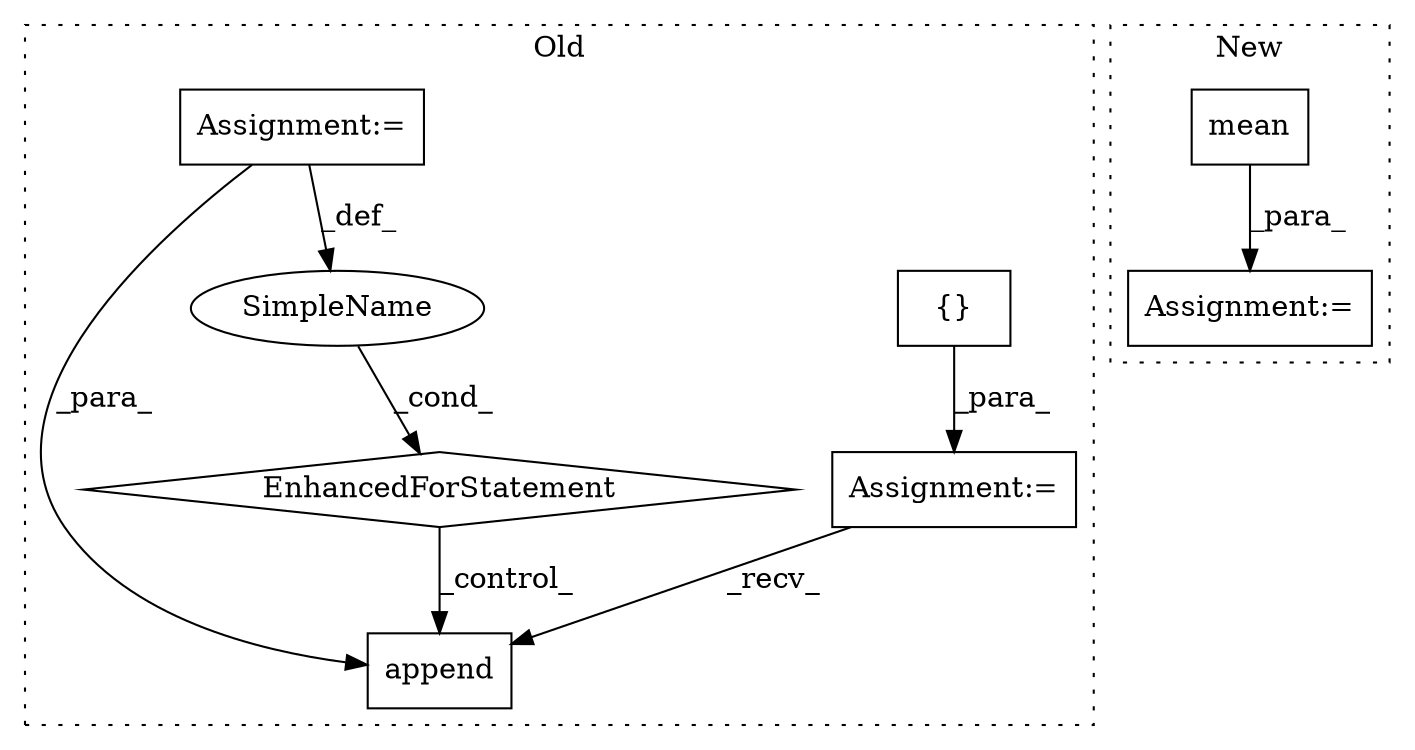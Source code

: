 digraph G {
subgraph cluster0 {
1 [label="append" a="32" s="297,313" l="7,1" shape="box"];
4 [label="Assignment:=" a="7" s="201" l="1" shape="box"];
5 [label="EnhancedForStatement" a="70" s="219,281" l="53,2" shape="diamond"];
6 [label="SimpleName" a="42" s="276" l="1" shape="ellipse"];
7 [label="{}" a="4" s="211" l="2" shape="box"];
8 [label="Assignment:=" a="7" s="219,281" l="53,2" shape="box"];
label = "Old";
style="dotted";
}
subgraph cluster1 {
2 [label="mean" a="32" s="645,651" l="5,1" shape="box"];
3 [label="Assignment:=" a="7" s="616" l="1" shape="box"];
label = "New";
style="dotted";
}
2 -> 3 [label="_para_"];
4 -> 1 [label="_recv_"];
5 -> 1 [label="_control_"];
6 -> 5 [label="_cond_"];
7 -> 4 [label="_para_"];
8 -> 1 [label="_para_"];
8 -> 6 [label="_def_"];
}